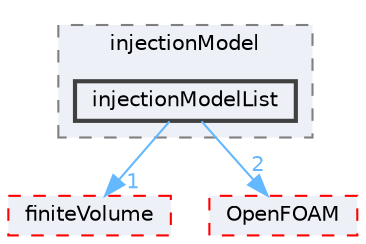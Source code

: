 digraph "src/regionFaModels/liquidFilm/subModels/kinematic/injectionModel/injectionModelList"
{
 // LATEX_PDF_SIZE
  bgcolor="transparent";
  edge [fontname=Helvetica,fontsize=10,labelfontname=Helvetica,labelfontsize=10];
  node [fontname=Helvetica,fontsize=10,shape=box,height=0.2,width=0.4];
  compound=true
  subgraph clusterdir_052db7b9976fc77139a305d2625d3d51 {
    graph [ bgcolor="#edf0f7", pencolor="grey50", label="injectionModel", fontname=Helvetica,fontsize=10 style="filled,dashed", URL="dir_052db7b9976fc77139a305d2625d3d51.html",tooltip=""]
  dir_e2e7c61235a5668bc197e12e1d26d023 [label="injectionModelList", fillcolor="#edf0f7", color="grey25", style="filled,bold", URL="dir_e2e7c61235a5668bc197e12e1d26d023.html",tooltip=""];
  }
  dir_9bd15774b555cf7259a6fa18f99fe99b [label="finiteVolume", fillcolor="#edf0f7", color="red", style="filled,dashed", URL="dir_9bd15774b555cf7259a6fa18f99fe99b.html",tooltip=""];
  dir_c5473ff19b20e6ec4dfe5c310b3778a8 [label="OpenFOAM", fillcolor="#edf0f7", color="red", style="filled,dashed", URL="dir_c5473ff19b20e6ec4dfe5c310b3778a8.html",tooltip=""];
  dir_e2e7c61235a5668bc197e12e1d26d023->dir_9bd15774b555cf7259a6fa18f99fe99b [headlabel="1", labeldistance=1.5 headhref="dir_001864_001387.html" href="dir_001864_001387.html" color="steelblue1" fontcolor="steelblue1"];
  dir_e2e7c61235a5668bc197e12e1d26d023->dir_c5473ff19b20e6ec4dfe5c310b3778a8 [headlabel="2", labeldistance=1.5 headhref="dir_001864_002695.html" href="dir_001864_002695.html" color="steelblue1" fontcolor="steelblue1"];
}
